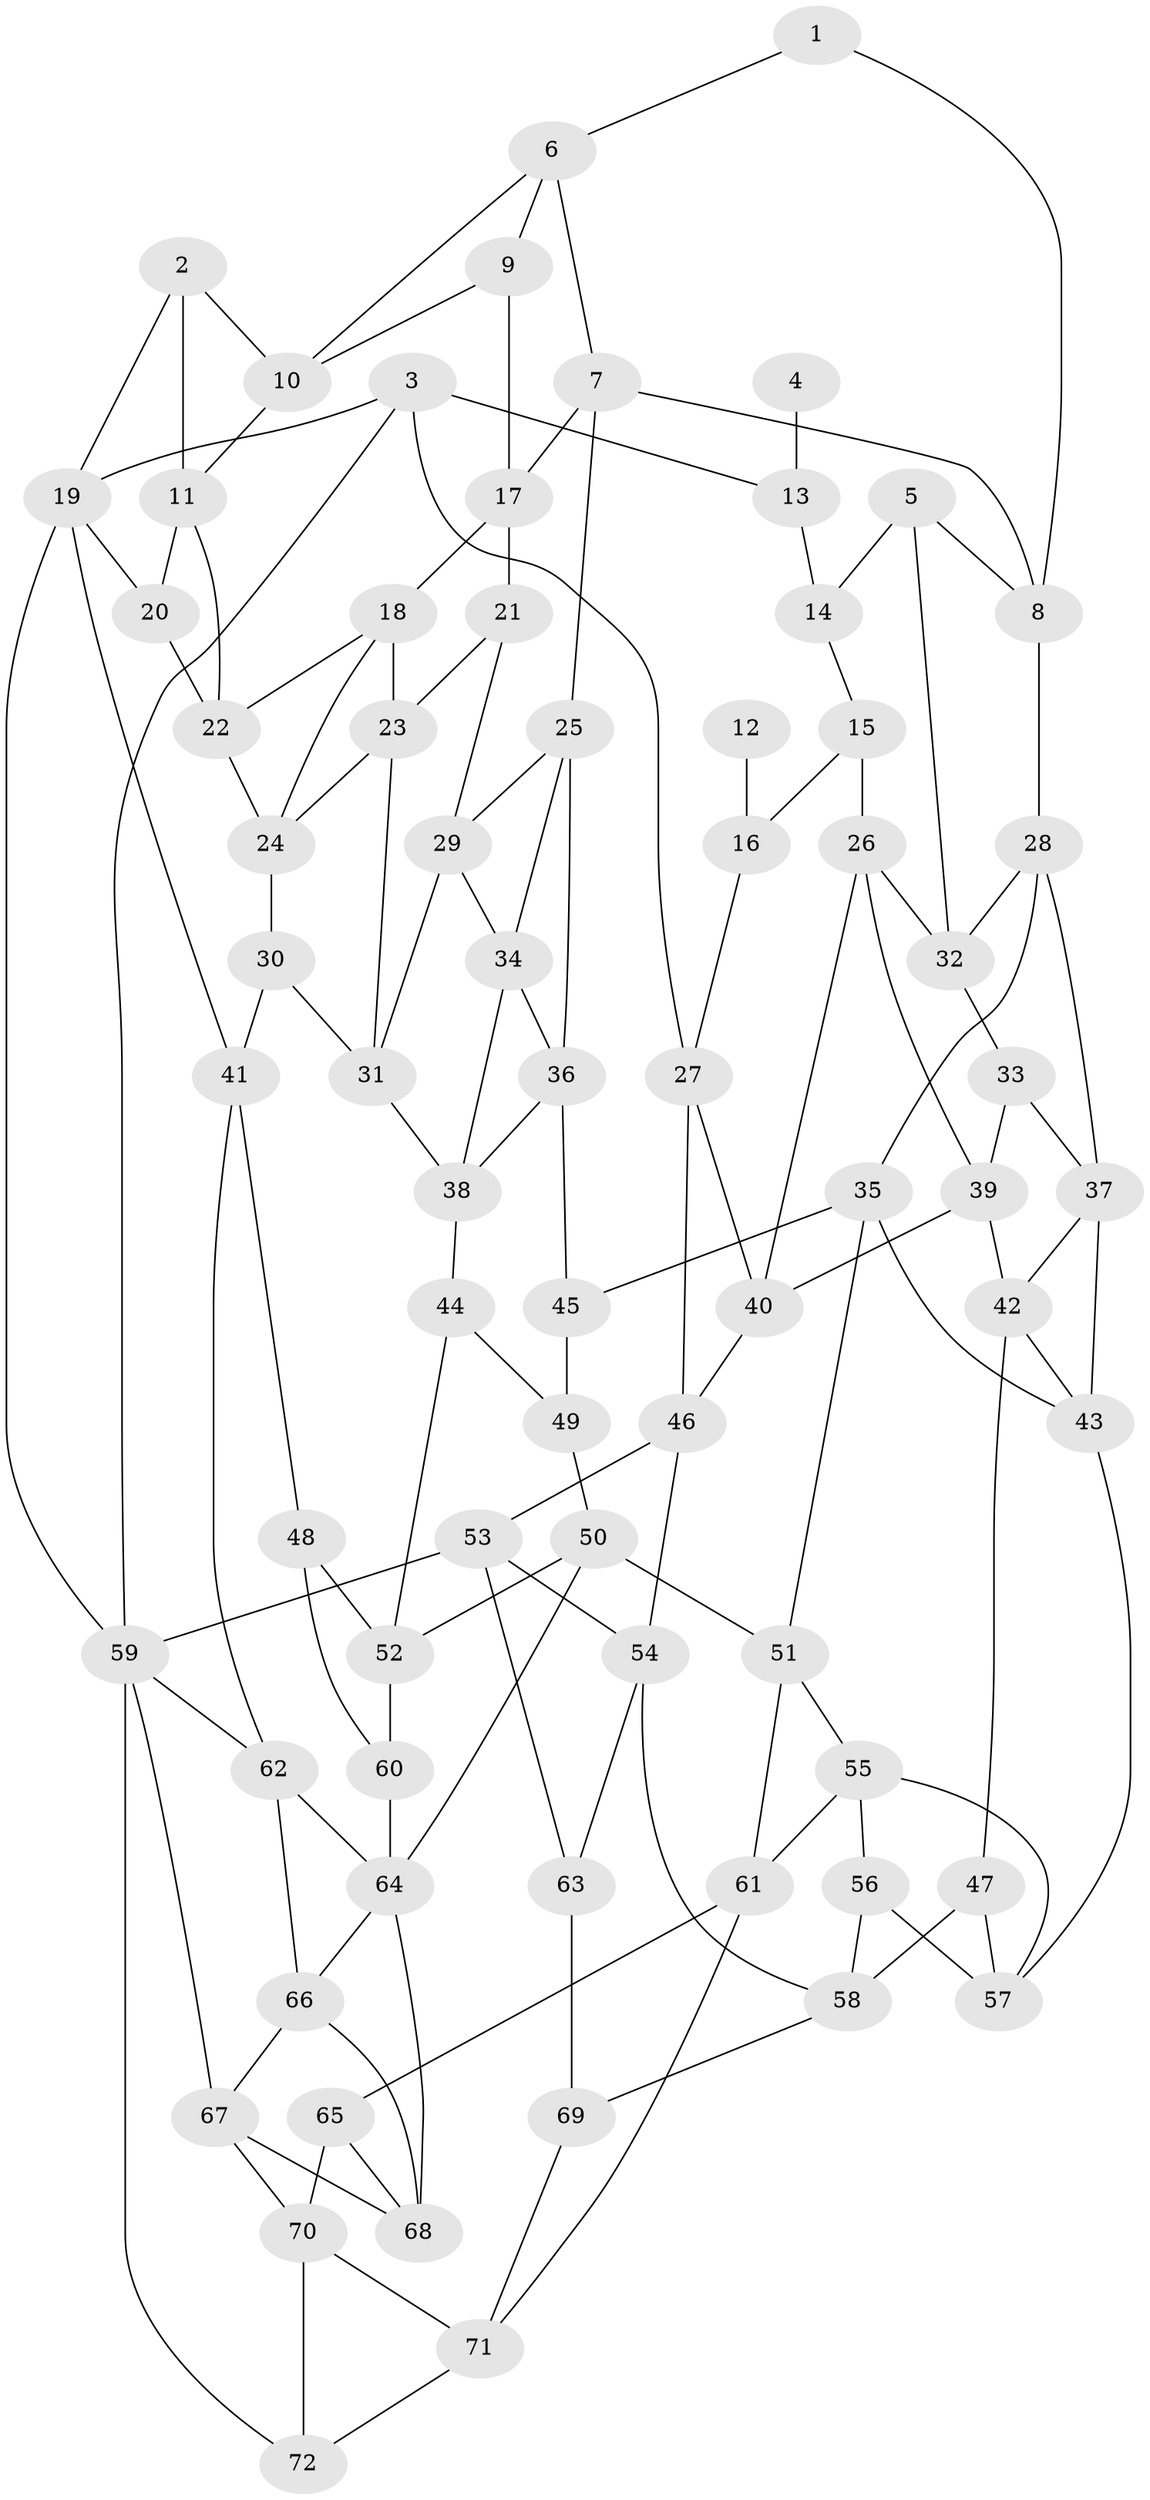 // original degree distribution, {3: 0.020833333333333332, 4: 0.2222222222222222, 5: 0.5347222222222222, 6: 0.2222222222222222}
// Generated by graph-tools (version 1.1) at 2025/03/03/09/25 03:03:24]
// undirected, 72 vertices, 131 edges
graph export_dot {
graph [start="1"]
  node [color=gray90,style=filled];
  1;
  2;
  3;
  4;
  5;
  6;
  7;
  8;
  9;
  10;
  11;
  12;
  13;
  14;
  15;
  16;
  17;
  18;
  19;
  20;
  21;
  22;
  23;
  24;
  25;
  26;
  27;
  28;
  29;
  30;
  31;
  32;
  33;
  34;
  35;
  36;
  37;
  38;
  39;
  40;
  41;
  42;
  43;
  44;
  45;
  46;
  47;
  48;
  49;
  50;
  51;
  52;
  53;
  54;
  55;
  56;
  57;
  58;
  59;
  60;
  61;
  62;
  63;
  64;
  65;
  66;
  67;
  68;
  69;
  70;
  71;
  72;
  1 -- 6 [weight=1.0];
  1 -- 8 [weight=1.0];
  2 -- 10 [weight=1.0];
  2 -- 11 [weight=1.0];
  2 -- 19 [weight=1.0];
  3 -- 13 [weight=1.0];
  3 -- 19 [weight=1.0];
  3 -- 27 [weight=1.0];
  3 -- 59 [weight=1.0];
  4 -- 13 [weight=2.0];
  5 -- 8 [weight=1.0];
  5 -- 14 [weight=1.0];
  5 -- 32 [weight=1.0];
  6 -- 7 [weight=1.0];
  6 -- 9 [weight=1.0];
  6 -- 10 [weight=1.0];
  7 -- 8 [weight=1.0];
  7 -- 17 [weight=1.0];
  7 -- 25 [weight=1.0];
  8 -- 28 [weight=1.0];
  9 -- 10 [weight=1.0];
  9 -- 17 [weight=1.0];
  10 -- 11 [weight=1.0];
  11 -- 20 [weight=1.0];
  11 -- 22 [weight=1.0];
  12 -- 16 [weight=2.0];
  13 -- 14 [weight=2.0];
  14 -- 15 [weight=1.0];
  15 -- 16 [weight=1.0];
  15 -- 26 [weight=1.0];
  16 -- 27 [weight=1.0];
  17 -- 18 [weight=1.0];
  17 -- 21 [weight=1.0];
  18 -- 22 [weight=1.0];
  18 -- 23 [weight=1.0];
  18 -- 24 [weight=1.0];
  19 -- 20 [weight=1.0];
  19 -- 41 [weight=1.0];
  19 -- 59 [weight=1.0];
  20 -- 22 [weight=1.0];
  21 -- 23 [weight=1.0];
  21 -- 29 [weight=1.0];
  22 -- 24 [weight=1.0];
  23 -- 24 [weight=1.0];
  23 -- 31 [weight=1.0];
  24 -- 30 [weight=1.0];
  25 -- 29 [weight=1.0];
  25 -- 34 [weight=1.0];
  25 -- 36 [weight=1.0];
  26 -- 32 [weight=1.0];
  26 -- 39 [weight=1.0];
  26 -- 40 [weight=1.0];
  27 -- 40 [weight=1.0];
  27 -- 46 [weight=1.0];
  28 -- 32 [weight=1.0];
  28 -- 35 [weight=1.0];
  28 -- 37 [weight=1.0];
  29 -- 31 [weight=1.0];
  29 -- 34 [weight=1.0];
  30 -- 31 [weight=1.0];
  30 -- 41 [weight=1.0];
  31 -- 38 [weight=1.0];
  32 -- 33 [weight=1.0];
  33 -- 37 [weight=1.0];
  33 -- 39 [weight=1.0];
  34 -- 36 [weight=1.0];
  34 -- 38 [weight=1.0];
  35 -- 43 [weight=1.0];
  35 -- 45 [weight=1.0];
  35 -- 51 [weight=1.0];
  36 -- 38 [weight=1.0];
  36 -- 45 [weight=1.0];
  37 -- 42 [weight=1.0];
  37 -- 43 [weight=1.0];
  38 -- 44 [weight=1.0];
  39 -- 40 [weight=1.0];
  39 -- 42 [weight=1.0];
  40 -- 46 [weight=1.0];
  41 -- 48 [weight=1.0];
  41 -- 62 [weight=1.0];
  42 -- 43 [weight=1.0];
  42 -- 47 [weight=1.0];
  43 -- 57 [weight=1.0];
  44 -- 49 [weight=1.0];
  44 -- 52 [weight=1.0];
  45 -- 49 [weight=2.0];
  46 -- 53 [weight=1.0];
  46 -- 54 [weight=1.0];
  47 -- 57 [weight=1.0];
  47 -- 58 [weight=1.0];
  48 -- 52 [weight=1.0];
  48 -- 60 [weight=1.0];
  49 -- 50 [weight=1.0];
  50 -- 51 [weight=1.0];
  50 -- 52 [weight=1.0];
  50 -- 64 [weight=1.0];
  51 -- 55 [weight=1.0];
  51 -- 61 [weight=1.0];
  52 -- 60 [weight=1.0];
  53 -- 54 [weight=1.0];
  53 -- 59 [weight=1.0];
  53 -- 63 [weight=1.0];
  54 -- 58 [weight=1.0];
  54 -- 63 [weight=1.0];
  55 -- 56 [weight=1.0];
  55 -- 57 [weight=1.0];
  55 -- 61 [weight=1.0];
  56 -- 57 [weight=1.0];
  56 -- 58 [weight=1.0];
  58 -- 69 [weight=1.0];
  59 -- 62 [weight=1.0];
  59 -- 67 [weight=1.0];
  59 -- 72 [weight=1.0];
  60 -- 64 [weight=2.0];
  61 -- 65 [weight=1.0];
  61 -- 71 [weight=1.0];
  62 -- 64 [weight=1.0];
  62 -- 66 [weight=1.0];
  63 -- 69 [weight=2.0];
  64 -- 66 [weight=1.0];
  64 -- 68 [weight=1.0];
  65 -- 68 [weight=1.0];
  65 -- 70 [weight=1.0];
  66 -- 67 [weight=1.0];
  66 -- 68 [weight=1.0];
  67 -- 68 [weight=1.0];
  67 -- 70 [weight=1.0];
  69 -- 71 [weight=1.0];
  70 -- 71 [weight=1.0];
  70 -- 72 [weight=1.0];
  71 -- 72 [weight=1.0];
}
